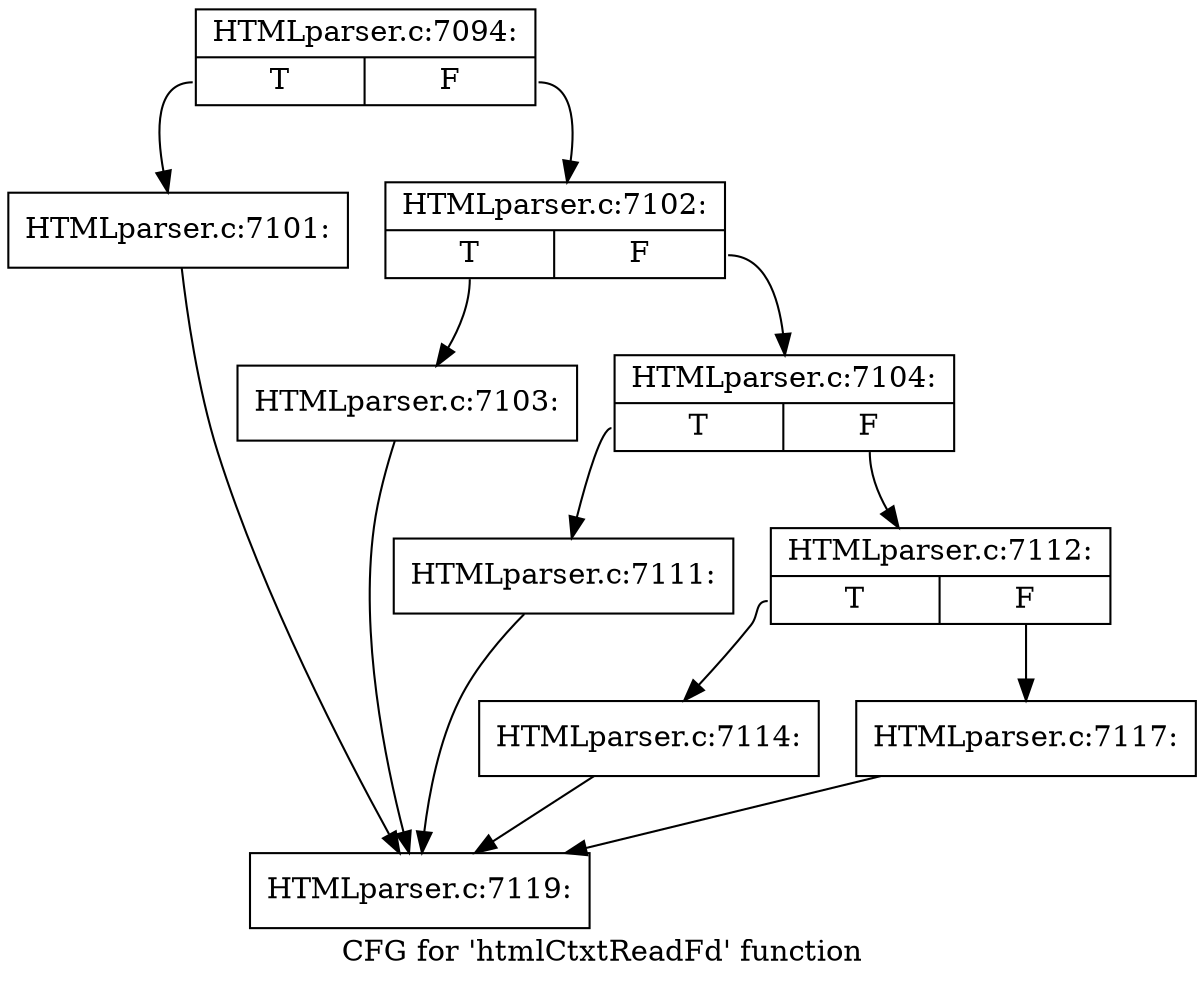 digraph "CFG for 'htmlCtxtReadFd' function" {
	label="CFG for 'htmlCtxtReadFd' function";

	Node0x5630c5da9490 [shape=record,label="{HTMLparser.c:7094:|{<s0>T|<s1>F}}"];
	Node0x5630c5da9490:s0 -> Node0x5630c5e3c830;
	Node0x5630c5da9490:s1 -> Node0x5630c5e3c880;
	Node0x5630c5e3c830 [shape=record,label="{HTMLparser.c:7101:}"];
	Node0x5630c5e3c830 -> Node0x5630c5e2f950;
	Node0x5630c5e3c880 [shape=record,label="{HTMLparser.c:7102:|{<s0>T|<s1>F}}"];
	Node0x5630c5e3c880:s0 -> Node0x5630c5e3cce0;
	Node0x5630c5e3c880:s1 -> Node0x5630c5e3cd30;
	Node0x5630c5e3cce0 [shape=record,label="{HTMLparser.c:7103:}"];
	Node0x5630c5e3cce0 -> Node0x5630c5e2f950;
	Node0x5630c5e3cd30 [shape=record,label="{HTMLparser.c:7104:|{<s0>T|<s1>F}}"];
	Node0x5630c5e3cd30:s0 -> Node0x5630c5e3d550;
	Node0x5630c5e3cd30:s1 -> Node0x5630c5e3d5a0;
	Node0x5630c5e3d550 [shape=record,label="{HTMLparser.c:7111:}"];
	Node0x5630c5e3d550 -> Node0x5630c5e2f950;
	Node0x5630c5e3d5a0 [shape=record,label="{HTMLparser.c:7112:|{<s0>T|<s1>F}}"];
	Node0x5630c5e3d5a0:s0 -> Node0x5630c5e3dd20;
	Node0x5630c5e3d5a0:s1 -> Node0x5630c5e3dd70;
	Node0x5630c5e3dd20 [shape=record,label="{HTMLparser.c:7114:}"];
	Node0x5630c5e3dd20 -> Node0x5630c5e2f950;
	Node0x5630c5e3dd70 [shape=record,label="{HTMLparser.c:7117:}"];
	Node0x5630c5e3dd70 -> Node0x5630c5e2f950;
	Node0x5630c5e2f950 [shape=record,label="{HTMLparser.c:7119:}"];
}
